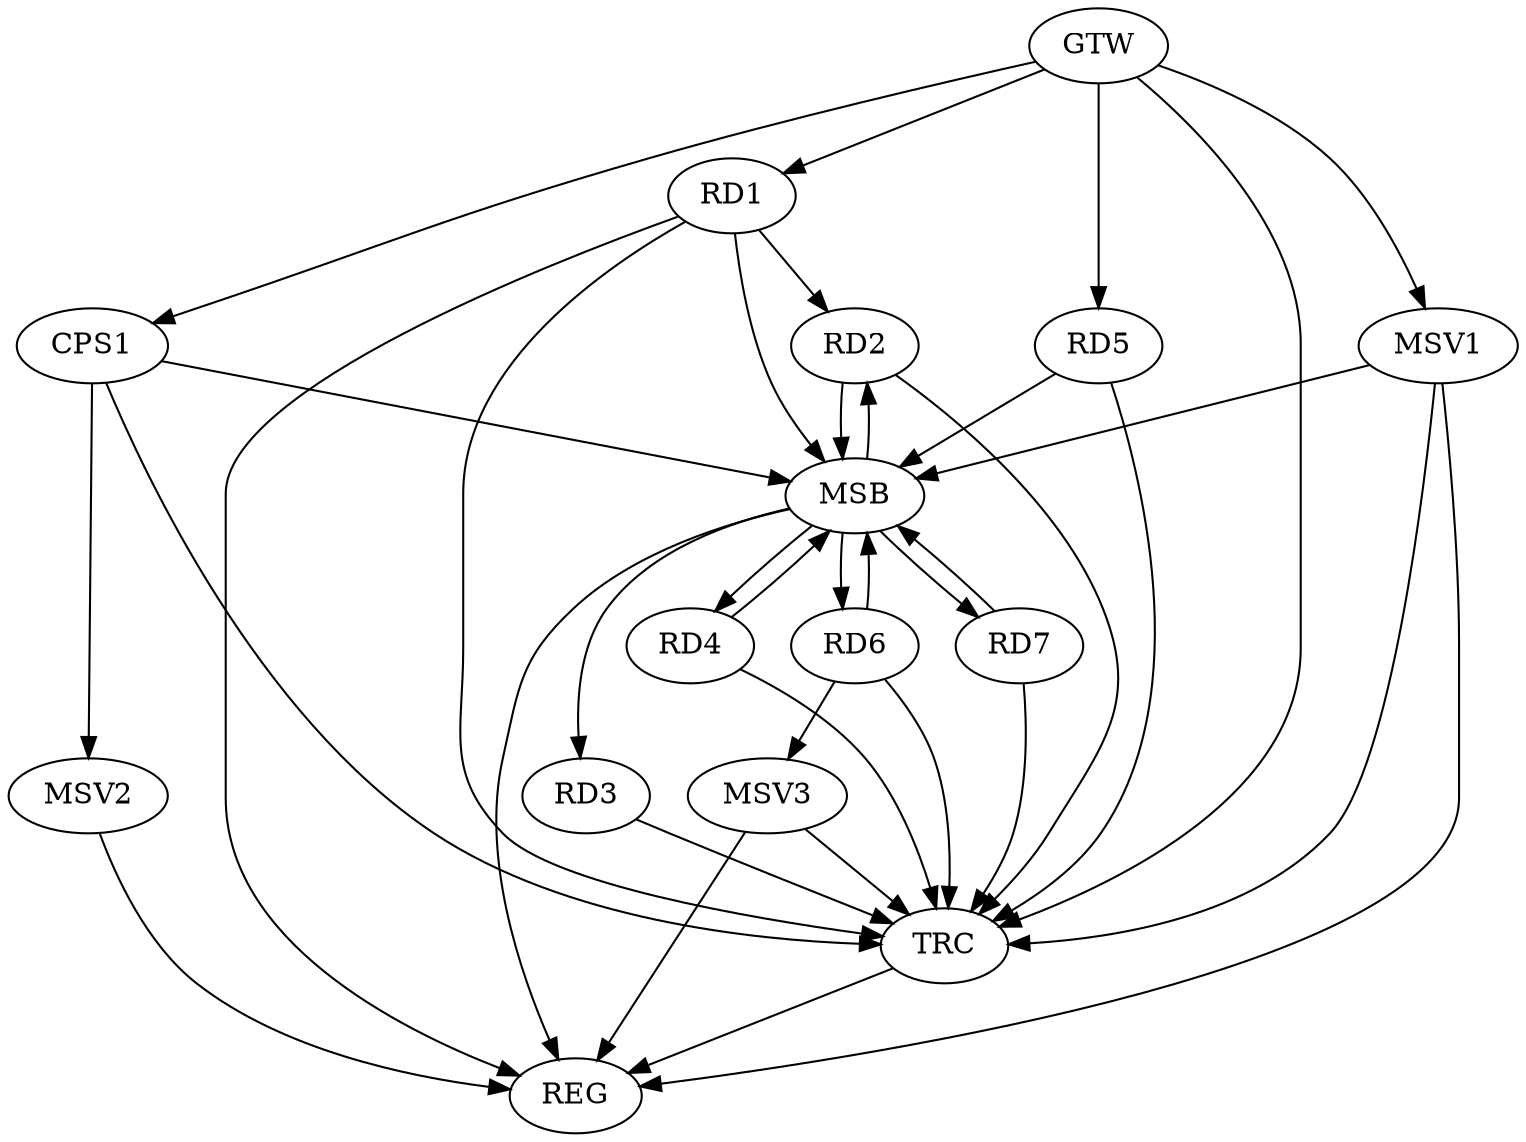 strict digraph G {
  RD1 [ label="RD1" ];
  RD2 [ label="RD2" ];
  RD3 [ label="RD3" ];
  RD4 [ label="RD4" ];
  RD5 [ label="RD5" ];
  RD6 [ label="RD6" ];
  RD7 [ label="RD7" ];
  CPS1 [ label="CPS1" ];
  GTW [ label="GTW" ];
  REG [ label="REG" ];
  MSB [ label="MSB" ];
  TRC [ label="TRC" ];
  MSV1 [ label="MSV1" ];
  MSV2 [ label="MSV2" ];
  MSV3 [ label="MSV3" ];
  GTW -> RD1;
  GTW -> RD5;
  GTW -> CPS1;
  RD1 -> MSB;
  MSB -> RD7;
  MSB -> REG;
  RD2 -> MSB;
  MSB -> RD6;
  RD4 -> MSB;
  RD5 -> MSB;
  MSB -> RD2;
  RD6 -> MSB;
  RD7 -> MSB;
  CPS1 -> MSB;
  MSB -> RD3;
  MSB -> RD4;
  RD1 -> TRC;
  RD2 -> TRC;
  RD3 -> TRC;
  RD4 -> TRC;
  RD5 -> TRC;
  RD6 -> TRC;
  RD7 -> TRC;
  CPS1 -> TRC;
  GTW -> TRC;
  TRC -> REG;
  RD1 -> REG;
  RD1 -> RD2;
  MSV1 -> MSB;
  GTW -> MSV1;
  MSV1 -> REG;
  MSV1 -> TRC;
  CPS1 -> MSV2;
  MSV2 -> REG;
  RD6 -> MSV3;
  MSV3 -> REG;
  MSV3 -> TRC;
}
